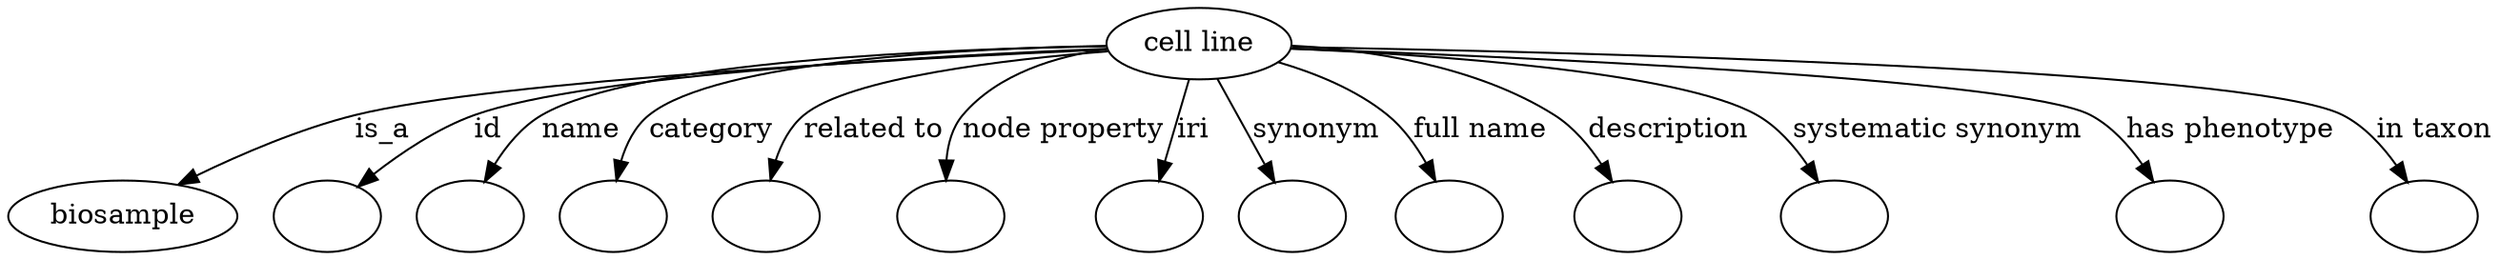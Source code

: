 digraph {
	graph [bb="0,0,1065.5,122"];
	node [label="\N"];
	"cell line"	 [height=0.5,
		label="cell line",
		pos="528.46,104",
		width=1.0651];
	biosample	 [height=0.5,
		pos="46.457,18",
		width=1.2905];
	"cell line" -> biosample	 [label=is_a,
		lp="181.73,61",
		pos="e,75.106,32.335 490.24,101.54 410.72,96.206 229.88,82.832 169.9,68 140.18,60.649 108.18,47.524 84.204,36.566"];
	id	 [color=black,
		height=0.5,
		label="",
		pos="137.46,18",
		width=0.75];
	"cell line" -> id	 [color=black,
		label=id,
		lp="232.9,61",
		pos="e,155.92,31.229 490.32,101.32 420.47,96.1 274.75,83.699 226.57,68 204.51,60.812 181.73,47.919 164.73,37.026",
		style=solid];
	name	 [color=black,
		height=0.5,
		label="",
		pos="209.46,18",
		width=0.75];
	"cell line" -> name	 [color=black,
		label=name,
		lp="275.62,61",
		pos="e,221.28,34.317 490.37,101.86 426.25,97.778 299.86,87.481 260.14,68 247.83,61.962 236.67,51.767 227.98,42.153",
		style=solid];
	category	 [color=black,
		height=0.5,
		label="",
		pos="281.46,18",
		width=0.75];
	"cell line" -> category	 [color=black,
		label=category,
		lp="330.55,61",
		pos="e,285.87,35.993 490.21,101.98 434.56,98.347 334.8,89.049 306.26,68 298.67,62.4 293.26,53.828 289.48,45.354",
		style=solid];
	"related to"	 [color=black,
		height=0.5,
		label="",
		pos="353.46,18",
		width=0.75];
	"cell line" -> "related to"	 [color=black,
		label="related to",
		lp="393.69,61",
		pos="e,353.86,36.055 490.89,100.12 448.9,95.028 384.47,84.723 366.98,68 360.95,62.232 357.51,54.074 355.59,46.018",
		style=solid];
	"node property"	 [color=black,
		height=0.5,
		label="",
		pos="425.46,18",
		width=0.75];
	"cell line" -> "node property"	 [color=black,
		label="node property",
		lp="468.53,61",
		pos="e,422.33,36.345 494.27,95.807 468.94,88.996 437.46,78.717 429.31,68 424.68,61.9 422.78,54.085 422.27,46.456",
		style=solid];
	iri	 [color=black,
		height=0.5,
		label="",
		pos="497.46,18",
		width=0.75];
	"cell line" -> iri	 [color=black,
		label=iri,
		lp="521.68,61",
		pos="e,503.77,35.502 522.03,86.181 517.77,74.341 512.08,58.568 507.25,45.175",
		style=solid];
	synonym	 [color=black,
		height=0.5,
		label="",
		pos="569.46,18",
		width=0.75];
	"cell line" -> synonym	 [color=black,
		label=synonym,
		lp="577.13,61",
		pos="e,561.25,35.21 536.95,86.181 542.69,74.145 550.36,58.047 556.82,44.515",
		style=solid];
	"full name"	 [color=black,
		height=0.5,
		label="",
		pos="641.46,18",
		width=0.75];
	"cell line" -> "full name"	 [color=black,
		label="full name",
		lp="646.09,61",
		pos="e,632.61,35.039 560.25,93.734 575.33,87.817 592.95,79.287 606.46,68 614.54,61.242 621.63,52.188 627.27,43.643",
		style=solid];
	description	 [color=black,
		height=0.5,
		label="",
		pos="713.46,18",
		width=0.75];
	"cell line" -> description	 [color=black,
		label=description,
		lp="722.56,61",
		pos="e,704.75,35.304 564.72,98.102 602.39,91.465 658.34,80.031 676.46,68 685.63,61.907 693.37,52.732 699.36,43.898",
		style=solid];
	"systematic synonym"	 [color=black,
		height=0.5,
		label="",
		pos="798.46,18",
		width=0.75];
	"cell line" -> "systematic synonym"	 [color=black,
		label="systematic synonym",
		lp="831.42,61",
		pos="e,788.92,35.17 566.83,101.28 623.34,96.715 725.67,86.196 757.46,68 767.64,62.167 776.35,52.756 783.09,43.663",
		style=solid];
	"has phenotype"	 [color=black,
		height=0.5,
		label="",
		pos="935.46,18",
		width=0.75];
	"cell line" -> "has phenotype"	 [color=black,
		label="has phenotype",
		lp="950.7,61",
		pos="e,925.73,34.939 566.74,101.83 654.34,96.622 864.04,82.778 892.46,68 903.34,62.338 912.65,52.652 919.8,43.304",
		style=solid];
	"in taxon"	 [color=black,
		height=0.5,
		label="",
		pos="1038.5,18",
		width=0.75];
	"cell line" -> "in taxon"	 [color=black,
		label="in taxon",
		lp="1034.2,61",
		pos="e,1028.5,35.04 566.72,102.69 671.3,98.892 956.62,86.896 994.46,68 1005.7,62.406 1015.3,52.599 1022.6,43.144",
		style=solid];
}
